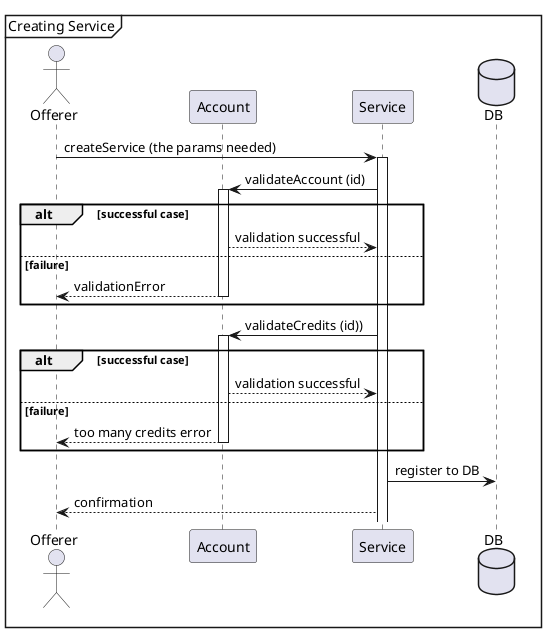 @startuml

mainframe Creating Service
actor Offerer
participant Account
participant Service
database DB

Offerer -> Service: createService (the params needed)


activate Service

Service -> Account: validateAccount (id)
activate Account
alt successful case
    Account --> Service: validation successful
else failure
    Account --> Offerer: validationError
deactivate Account
end


Service -> Account: validateCredits (id))
activate Account
alt successful case
    Account --> Service: validation successful
else failure
    Account --> Offerer: too many credits error
deactivate Account
end

Service -> DB: register to DB

Service --> Offerer : confirmation




@enduml